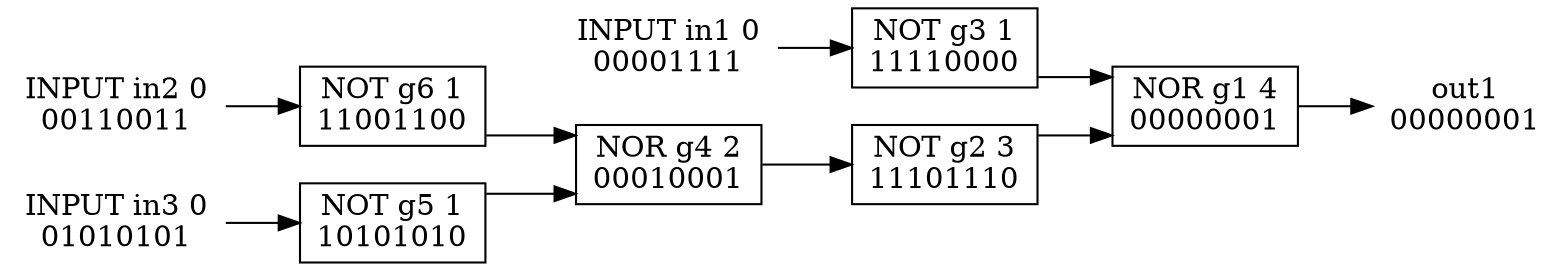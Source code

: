 #GRAPHVIZ_OUTPUT 
digraph{ 
rankdir=LR; 
splines=ortho; 
out1[shape=none,label="out1\n00000001"]; 
in3[shape=none,label="INPUT in3 0\n01010101"]; 
in2[shape=none,label="INPUT in2 0\n00110011"]; 
in1[shape=none,label="INPUT in1 0\n00001111"]; 
g6[shape=box,style=filled,fillcolor=gray100,label="NOT g6 1\n11001100"]; 
g5[shape=box,style=filled,fillcolor=gray100,label="NOT g5 1\n10101010"]; 
g4[shape=box,style=filled,fillcolor=gray100,label="NOR g4 2\n00010001"]; 
g3[shape=box,style=filled,fillcolor=gray100,label="NOT g3 1\n11110000"]; 
g2[shape=box,style=filled,fillcolor=gray100,label="NOT g2 3\n11101110"]; 
g1[shape=box,style=filled,fillcolor=gray100,label="NOR g1 4\n00000001"]; 
g1->out1; 
g2->g1; 
g3->g1; 
g4->g2; 
in1->g3; 
g5->g4; 
g6->g4; 
in3->g5; 
in2->g6; 
} 
